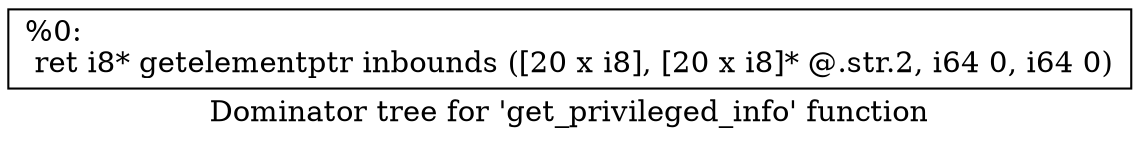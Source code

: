 digraph "Dominator tree for 'get_privileged_info' function" {
	label="Dominator tree for 'get_privileged_info' function";

	Node0x849340 [shape=record,label="{%0:\l  ret i8* getelementptr inbounds ([20 x i8], [20 x i8]* @.str.2, i64 0, i64 0)\l}"];
}

